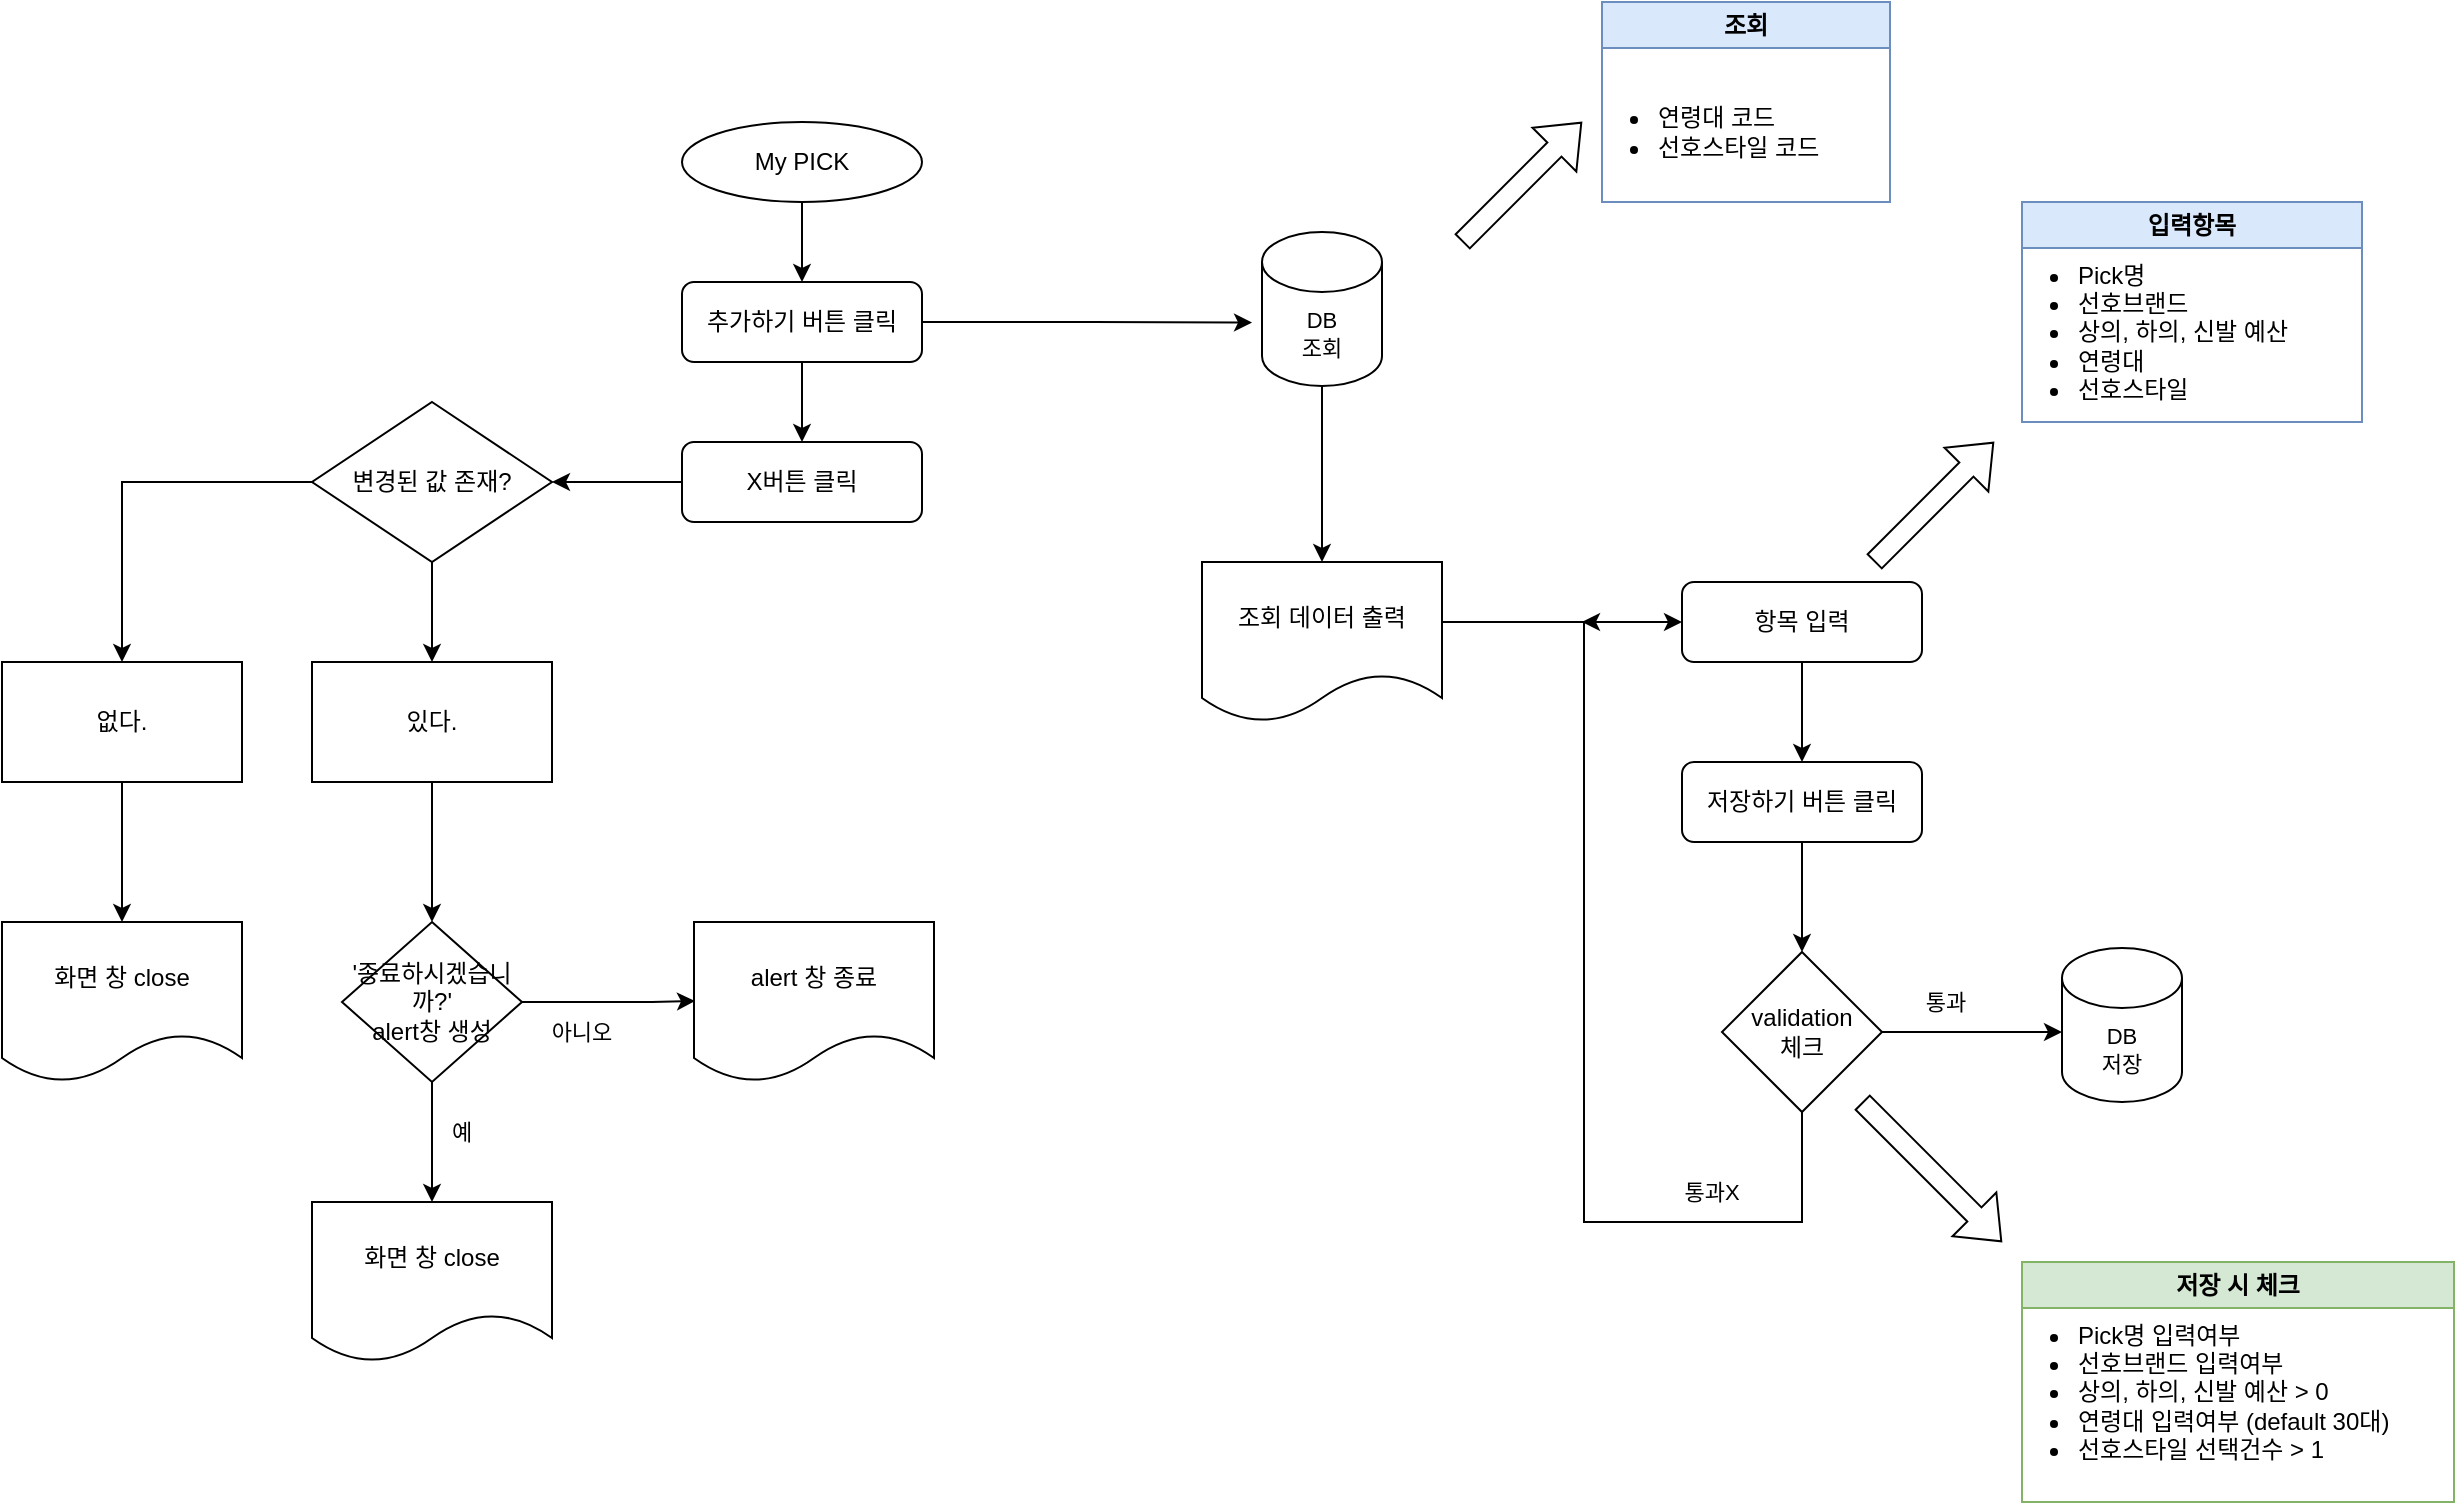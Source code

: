 <mxfile version="21.3.8" type="github">
  <diagram id="9M3qHXlabgps6SP91BO-" name="Page-1">
    <mxGraphModel dx="1418" dy="1916" grid="1" gridSize="10" guides="1" tooltips="1" connect="1" arrows="1" fold="1" page="1" pageScale="1" pageWidth="827" pageHeight="1169" math="0" shadow="0">
      <root>
        <mxCell id="0" />
        <mxCell id="1" parent="0" />
        <mxCell id="fzmjyrFyGPUT9gfRvAtI-3" value="" style="endArrow=classic;html=1;rounded=0;entryX=0.5;entryY=0;entryDx=0;entryDy=0;" parent="1" target="fzmjyrFyGPUT9gfRvAtI-10" edge="1">
          <mxGeometry width="50" height="50" relative="1" as="geometry">
            <mxPoint x="420" y="40" as="sourcePoint" />
            <mxPoint x="414" y="80" as="targetPoint" />
          </mxGeometry>
        </mxCell>
        <mxCell id="fzmjyrFyGPUT9gfRvAtI-9" value="My PICK" style="ellipse;whiteSpace=wrap;html=1;" parent="1" vertex="1">
          <mxGeometry x="360" width="120" height="40" as="geometry" />
        </mxCell>
        <mxCell id="fzmjyrFyGPUT9gfRvAtI-10" value="추가하기 버튼 클릭" style="rounded=1;whiteSpace=wrap;html=1;" parent="1" vertex="1">
          <mxGeometry x="360" y="80" width="120" height="40" as="geometry" />
        </mxCell>
        <mxCell id="fzmjyrFyGPUT9gfRvAtI-12" value="" style="endArrow=classic;html=1;rounded=0;" parent="1" edge="1" source="Lj1lpvWH2KxcPksHcl4Z-1">
          <mxGeometry width="50" height="50" relative="1" as="geometry">
            <mxPoint x="420" y="120" as="sourcePoint" />
            <mxPoint x="420.5" y="160" as="targetPoint" />
          </mxGeometry>
        </mxCell>
        <mxCell id="-nON0nGgF-exj52aO8rV-9" value="" style="edgeStyle=orthogonalEdgeStyle;rounded=0;orthogonalLoop=1;jettySize=auto;html=1;exitX=1;exitY=0.5;exitDx=0;exitDy=0;entryX=-0.083;entryY=0.588;entryDx=0;entryDy=0;entryPerimeter=0;" parent="1" source="fzmjyrFyGPUT9gfRvAtI-10" target="-nON0nGgF-exj52aO8rV-107" edge="1">
          <mxGeometry relative="1" as="geometry">
            <mxPoint x="630" y="100" as="targetPoint" />
          </mxGeometry>
        </mxCell>
        <mxCell id="-nON0nGgF-exj52aO8rV-3" value="변경된 값 존재?" style="rhombus;whiteSpace=wrap;html=1;" parent="1" vertex="1">
          <mxGeometry x="175" y="140" width="120" height="80" as="geometry" />
        </mxCell>
        <mxCell id="-nON0nGgF-exj52aO8rV-62" value="" style="edgeStyle=orthogonalEdgeStyle;rounded=0;orthogonalLoop=1;jettySize=auto;html=1;fontSize=11;entryX=0.5;entryY=0;entryDx=0;entryDy=0;exitX=0;exitY=0.5;exitDx=0;exitDy=0;" parent="1" source="-nON0nGgF-exj52aO8rV-3" target="-nON0nGgF-exj52aO8rV-5" edge="1">
          <mxGeometry relative="1" as="geometry">
            <mxPoint x="90" y="140" as="sourcePoint" />
            <mxPoint x="100" y="170" as="targetPoint" />
          </mxGeometry>
        </mxCell>
        <mxCell id="-nON0nGgF-exj52aO8rV-5" value="없다." style="whiteSpace=wrap;html=1;" parent="1" vertex="1">
          <mxGeometry x="20" y="270" width="120" height="60" as="geometry" />
        </mxCell>
        <mxCell id="-nON0nGgF-exj52aO8rV-126" value="" style="edgeStyle=orthogonalEdgeStyle;rounded=0;orthogonalLoop=1;jettySize=auto;html=1;fontSize=11;exitX=0.5;exitY=1;exitDx=0;exitDy=0;entryX=0.5;entryY=0;entryDx=0;entryDy=0;" parent="1" source="-nON0nGgF-exj52aO8rV-35" target="Lj1lpvWH2KxcPksHcl4Z-9" edge="1">
          <mxGeometry relative="1" as="geometry" />
        </mxCell>
        <mxCell id="-nON0nGgF-exj52aO8rV-24" value="" style="edgeStyle=orthogonalEdgeStyle;rounded=0;orthogonalLoop=1;jettySize=auto;html=1;exitX=1;exitY=0.375;exitDx=0;exitDy=0;entryX=0;entryY=0.5;entryDx=0;entryDy=0;exitPerimeter=0;" parent="1" source="Lj1lpvWH2KxcPksHcl4Z-17" target="Lj1lpvWH2KxcPksHcl4Z-23" edge="1">
          <mxGeometry relative="1" as="geometry">
            <mxPoint x="940" y="410" as="sourcePoint" />
            <mxPoint x="850" y="250" as="targetPoint" />
          </mxGeometry>
        </mxCell>
        <mxCell id="-nON0nGgF-exj52aO8rV-35" value="&#39;종료하시겠습니까?&#39;&lt;br style=&quot;border-color: var(--border-color);&quot;&gt;alert창 생성" style="rhombus;whiteSpace=wrap;html=1;" parent="1" vertex="1">
          <mxGeometry x="190" y="400" width="90" height="80" as="geometry" />
        </mxCell>
        <mxCell id="-nON0nGgF-exj52aO8rV-48" value="예" style="text;html=1;strokeColor=none;fillColor=none;align=center;verticalAlign=middle;whiteSpace=wrap;rounded=0;fontSize=11;" parent="1" vertex="1">
          <mxGeometry x="220" y="490" width="60" height="30" as="geometry" />
        </mxCell>
        <mxCell id="-nON0nGgF-exj52aO8rV-60" value="" style="edgeStyle=orthogonalEdgeStyle;rounded=0;orthogonalLoop=1;jettySize=auto;html=1;fontSize=11;exitX=0.5;exitY=1;exitDx=0;exitDy=0;entryX=0.5;entryY=0;entryDx=0;entryDy=0;exitPerimeter=0;" parent="1" source="-nON0nGgF-exj52aO8rV-107" target="Lj1lpvWH2KxcPksHcl4Z-17" edge="1">
          <mxGeometry relative="1" as="geometry">
            <mxPoint x="680" y="130" as="sourcePoint" />
            <mxPoint x="672" y="220" as="targetPoint" />
          </mxGeometry>
        </mxCell>
        <mxCell id="-nON0nGgF-exj52aO8rV-82" value="validation &lt;br&gt;체크" style="rhombus;whiteSpace=wrap;html=1;" parent="1" vertex="1">
          <mxGeometry x="880" y="415" width="80" height="80" as="geometry" />
        </mxCell>
        <mxCell id="-nON0nGgF-exj52aO8rV-103" value="통과" style="text;html=1;strokeColor=none;fillColor=none;align=center;verticalAlign=middle;whiteSpace=wrap;rounded=0;fontSize=11;" parent="1" vertex="1">
          <mxGeometry x="944" y="425" width="96" height="30" as="geometry" />
        </mxCell>
        <mxCell id="-nON0nGgF-exj52aO8rV-107" value="DB&lt;br&gt;조회" style="shape=cylinder3;whiteSpace=wrap;html=1;boundedLbl=1;backgroundOutline=1;size=15;fontSize=11;" parent="1" vertex="1">
          <mxGeometry x="650" y="55" width="60" height="77" as="geometry" />
        </mxCell>
        <mxCell id="-nON0nGgF-exj52aO8rV-123" value="" style="edgeStyle=orthogonalEdgeStyle;rounded=0;orthogonalLoop=1;jettySize=auto;html=1;fontSize=11;entryX=0.5;entryY=0;entryDx=0;entryDy=0;exitX=0.5;exitY=1;exitDx=0;exitDy=0;" parent="1" source="-nON0nGgF-exj52aO8rV-3" target="-nON0nGgF-exj52aO8rV-120" edge="1">
          <mxGeometry relative="1" as="geometry">
            <mxPoint x="530" y="300" as="targetPoint" />
          </mxGeometry>
        </mxCell>
        <mxCell id="-nON0nGgF-exj52aO8rV-120" value="있다." style="whiteSpace=wrap;html=1;" parent="1" vertex="1">
          <mxGeometry x="175" y="270" width="120" height="60" as="geometry" />
        </mxCell>
        <mxCell id="Lj1lpvWH2KxcPksHcl4Z-2" value="" style="endArrow=classic;html=1;rounded=0;" edge="1" parent="1" target="Lj1lpvWH2KxcPksHcl4Z-1">
          <mxGeometry width="50" height="50" relative="1" as="geometry">
            <mxPoint x="420" y="120" as="sourcePoint" />
            <mxPoint x="420.5" y="160" as="targetPoint" />
          </mxGeometry>
        </mxCell>
        <mxCell id="Lj1lpvWH2KxcPksHcl4Z-1" value="X버튼 클릭" style="rounded=1;whiteSpace=wrap;html=1;" vertex="1" parent="1">
          <mxGeometry x="360" y="160" width="120" height="40" as="geometry" />
        </mxCell>
        <mxCell id="Lj1lpvWH2KxcPksHcl4Z-4" value="화면 창 close" style="shape=document;whiteSpace=wrap;html=1;boundedLbl=1;" vertex="1" parent="1">
          <mxGeometry x="20" y="400" width="120" height="80" as="geometry" />
        </mxCell>
        <mxCell id="Lj1lpvWH2KxcPksHcl4Z-5" value="" style="edgeStyle=orthogonalEdgeStyle;rounded=0;orthogonalLoop=1;jettySize=auto;html=1;fontSize=11;entryX=0.5;entryY=0;entryDx=0;entryDy=0;exitX=0.5;exitY=1;exitDx=0;exitDy=0;" edge="1" parent="1" source="-nON0nGgF-exj52aO8rV-5" target="Lj1lpvWH2KxcPksHcl4Z-4">
          <mxGeometry relative="1" as="geometry">
            <mxPoint x="185" y="190" as="sourcePoint" />
            <mxPoint x="120" y="280" as="targetPoint" />
          </mxGeometry>
        </mxCell>
        <mxCell id="Lj1lpvWH2KxcPksHcl4Z-7" value="" style="edgeStyle=orthogonalEdgeStyle;rounded=0;orthogonalLoop=1;jettySize=auto;html=1;fontSize=11;entryX=0.5;entryY=0;entryDx=0;entryDy=0;exitX=0.5;exitY=1;exitDx=0;exitDy=0;" edge="1" parent="1" source="-nON0nGgF-exj52aO8rV-120">
          <mxGeometry relative="1" as="geometry">
            <mxPoint x="235" y="400" as="targetPoint" />
            <mxPoint x="260" y="360" as="sourcePoint" />
          </mxGeometry>
        </mxCell>
        <mxCell id="Lj1lpvWH2KxcPksHcl4Z-9" value="화면 창 close" style="shape=document;whiteSpace=wrap;html=1;boundedLbl=1;" vertex="1" parent="1">
          <mxGeometry x="175" y="540" width="120" height="80" as="geometry" />
        </mxCell>
        <mxCell id="Lj1lpvWH2KxcPksHcl4Z-10" value="" style="edgeStyle=orthogonalEdgeStyle;rounded=0;orthogonalLoop=1;jettySize=auto;html=1;fontSize=11;exitX=1;exitY=0.5;exitDx=0;exitDy=0;" edge="1" parent="1" source="-nON0nGgF-exj52aO8rV-35">
          <mxGeometry relative="1" as="geometry">
            <Array as="points">
              <mxPoint x="345" y="440" />
            </Array>
            <mxPoint x="289.5" y="439.5" as="sourcePoint" />
            <mxPoint x="366.5" y="439.5" as="targetPoint" />
          </mxGeometry>
        </mxCell>
        <mxCell id="Lj1lpvWH2KxcPksHcl4Z-11" value="아니오" style="text;html=1;strokeColor=none;fillColor=none;align=center;verticalAlign=middle;whiteSpace=wrap;rounded=0;fontSize=11;" vertex="1" parent="1">
          <mxGeometry x="280" y="440" width="60" height="30" as="geometry" />
        </mxCell>
        <mxCell id="Lj1lpvWH2KxcPksHcl4Z-12" value="alert 창 종료" style="shape=document;whiteSpace=wrap;html=1;boundedLbl=1;" vertex="1" parent="1">
          <mxGeometry x="366" y="400" width="120" height="80" as="geometry" />
        </mxCell>
        <mxCell id="Lj1lpvWH2KxcPksHcl4Z-13" value="" style="edgeStyle=orthogonalEdgeStyle;rounded=0;orthogonalLoop=1;jettySize=auto;html=1;exitX=0;exitY=0.5;exitDx=0;exitDy=0;entryX=1;entryY=0.5;entryDx=0;entryDy=0;" edge="1" parent="1" source="Lj1lpvWH2KxcPksHcl4Z-1" target="-nON0nGgF-exj52aO8rV-3">
          <mxGeometry relative="1" as="geometry">
            <mxPoint x="410" y="235" as="sourcePoint" />
            <mxPoint x="577" y="375" as="targetPoint" />
          </mxGeometry>
        </mxCell>
        <mxCell id="Lj1lpvWH2KxcPksHcl4Z-14" value="조회" style="swimlane;whiteSpace=wrap;html=1;fillColor=#dae8fc;strokeColor=#6c8ebf;" vertex="1" parent="1">
          <mxGeometry x="820" y="-60" width="144" height="100" as="geometry" />
        </mxCell>
        <mxCell id="Lj1lpvWH2KxcPksHcl4Z-15" value="&lt;ul&gt;&lt;li&gt;연령대 코드&lt;/li&gt;&lt;li&gt;선호스타일 코드&lt;/li&gt;&lt;/ul&gt;" style="text;html=1;align=left;verticalAlign=middle;resizable=0;points=[];autosize=1;strokeColor=none;fillColor=none;" vertex="1" parent="Lj1lpvWH2KxcPksHcl4Z-14">
          <mxGeometry x="-14" y="30" width="150" height="70" as="geometry" />
        </mxCell>
        <mxCell id="Lj1lpvWH2KxcPksHcl4Z-16" value="" style="shape=flexArrow;endArrow=classic;html=1;rounded=0;" edge="1" parent="1">
          <mxGeometry width="50" height="50" relative="1" as="geometry">
            <mxPoint x="750" y="60" as="sourcePoint" />
            <mxPoint x="810" as="targetPoint" />
          </mxGeometry>
        </mxCell>
        <mxCell id="Lj1lpvWH2KxcPksHcl4Z-17" value="조회 데이터 출력" style="shape=document;whiteSpace=wrap;html=1;boundedLbl=1;" vertex="1" parent="1">
          <mxGeometry x="620" y="220" width="120" height="80" as="geometry" />
        </mxCell>
        <mxCell id="Lj1lpvWH2KxcPksHcl4Z-19" value="저장하기 버튼 클릭" style="rounded=1;whiteSpace=wrap;html=1;" vertex="1" parent="1">
          <mxGeometry x="860" y="320" width="120" height="40" as="geometry" />
        </mxCell>
        <mxCell id="Lj1lpvWH2KxcPksHcl4Z-20" value="" style="shape=flexArrow;endArrow=classic;html=1;rounded=0;" edge="1" parent="1">
          <mxGeometry width="50" height="50" relative="1" as="geometry">
            <mxPoint x="956" y="220" as="sourcePoint" />
            <mxPoint x="1016" y="160" as="targetPoint" />
          </mxGeometry>
        </mxCell>
        <mxCell id="Lj1lpvWH2KxcPksHcl4Z-21" value="입력항목" style="swimlane;whiteSpace=wrap;html=1;fillColor=#dae8fc;strokeColor=#6c8ebf;startSize=23;" vertex="1" parent="1">
          <mxGeometry x="1030" y="40" width="170" height="110" as="geometry" />
        </mxCell>
        <mxCell id="Lj1lpvWH2KxcPksHcl4Z-22" value="&lt;ul&gt;&lt;li&gt;Pick명&lt;/li&gt;&lt;li&gt;선호브랜드&lt;/li&gt;&lt;li&gt;상의, 하의, 신발 예산&lt;/li&gt;&lt;li&gt;연령대&lt;/li&gt;&lt;li&gt;선호스타일&lt;/li&gt;&lt;/ul&gt;" style="text;html=1;align=left;verticalAlign=middle;resizable=0;points=[];autosize=1;strokeColor=none;fillColor=none;" vertex="1" parent="Lj1lpvWH2KxcPksHcl4Z-21">
          <mxGeometry x="-14" y="10" width="180" height="110" as="geometry" />
        </mxCell>
        <mxCell id="Lj1lpvWH2KxcPksHcl4Z-23" value="항목 입력" style="rounded=1;whiteSpace=wrap;html=1;" vertex="1" parent="1">
          <mxGeometry x="860" y="230" width="120" height="40" as="geometry" />
        </mxCell>
        <mxCell id="Lj1lpvWH2KxcPksHcl4Z-24" value="" style="edgeStyle=orthogonalEdgeStyle;rounded=0;orthogonalLoop=1;jettySize=auto;html=1;exitX=0.5;exitY=1;exitDx=0;exitDy=0;entryX=0.5;entryY=0;entryDx=0;entryDy=0;" edge="1" parent="1" source="Lj1lpvWH2KxcPksHcl4Z-23" target="Lj1lpvWH2KxcPksHcl4Z-19">
          <mxGeometry relative="1" as="geometry">
            <mxPoint x="760" y="300" as="sourcePoint" />
            <mxPoint x="880" y="300" as="targetPoint" />
          </mxGeometry>
        </mxCell>
        <mxCell id="Lj1lpvWH2KxcPksHcl4Z-25" value="" style="edgeStyle=orthogonalEdgeStyle;rounded=0;orthogonalLoop=1;jettySize=auto;html=1;exitX=0.5;exitY=1;exitDx=0;exitDy=0;entryX=0.5;entryY=0;entryDx=0;entryDy=0;" edge="1" parent="1" source="Lj1lpvWH2KxcPksHcl4Z-19" target="-nON0nGgF-exj52aO8rV-82">
          <mxGeometry relative="1" as="geometry">
            <mxPoint x="930" y="280" as="sourcePoint" />
            <mxPoint x="930" y="330" as="targetPoint" />
          </mxGeometry>
        </mxCell>
        <mxCell id="Lj1lpvWH2KxcPksHcl4Z-26" value="" style="edgeStyle=orthogonalEdgeStyle;rounded=0;orthogonalLoop=1;jettySize=auto;html=1;exitX=1;exitY=0.5;exitDx=0;exitDy=0;entryX=0;entryY=0.5;entryDx=0;entryDy=0;" edge="1" parent="1" source="-nON0nGgF-exj52aO8rV-82">
          <mxGeometry relative="1" as="geometry">
            <mxPoint x="930" y="370" as="sourcePoint" />
            <mxPoint x="1050" y="455" as="targetPoint" />
          </mxGeometry>
        </mxCell>
        <mxCell id="Lj1lpvWH2KxcPksHcl4Z-27" value="통과X" style="text;html=1;strokeColor=none;fillColor=none;align=center;verticalAlign=middle;whiteSpace=wrap;rounded=0;fontSize=11;" vertex="1" parent="1">
          <mxGeometry x="827" y="520" width="96" height="30" as="geometry" />
        </mxCell>
        <mxCell id="Lj1lpvWH2KxcPksHcl4Z-28" value="" style="shape=flexArrow;endArrow=classic;html=1;rounded=0;" edge="1" parent="1">
          <mxGeometry width="50" height="50" relative="1" as="geometry">
            <mxPoint x="950" y="490" as="sourcePoint" />
            <mxPoint x="1020" y="560" as="targetPoint" />
          </mxGeometry>
        </mxCell>
        <mxCell id="Lj1lpvWH2KxcPksHcl4Z-30" value="저장 시 체크" style="swimlane;whiteSpace=wrap;html=1;fillColor=#d5e8d4;strokeColor=#82b366;startSize=23;" vertex="1" parent="1">
          <mxGeometry x="1030" y="570" width="216" height="120" as="geometry" />
        </mxCell>
        <mxCell id="Lj1lpvWH2KxcPksHcl4Z-31" value="&lt;ul&gt;&lt;li&gt;Pick명 입력여부&lt;/li&gt;&lt;li&gt;선호브랜드 입력여부&amp;nbsp;&lt;/li&gt;&lt;li&gt;상의, 하의, 신발 예산 &amp;gt; 0&lt;/li&gt;&lt;li&gt;연령대 입력여부 (default 30대)&lt;/li&gt;&lt;li&gt;선호스타일 선택건수 &amp;gt; 1&lt;/li&gt;&lt;/ul&gt;" style="text;html=1;align=left;verticalAlign=middle;resizable=0;points=[];autosize=1;strokeColor=none;fillColor=none;" vertex="1" parent="Lj1lpvWH2KxcPksHcl4Z-30">
          <mxGeometry x="-14" y="10" width="230" height="110" as="geometry" />
        </mxCell>
        <mxCell id="Lj1lpvWH2KxcPksHcl4Z-32" value="" style="edgeStyle=orthogonalEdgeStyle;rounded=0;orthogonalLoop=1;jettySize=auto;html=1;exitX=0.5;exitY=1;exitDx=0;exitDy=0;" edge="1" parent="1" source="-nON0nGgF-exj52aO8rV-82">
          <mxGeometry relative="1" as="geometry">
            <mxPoint x="919.5" y="535" as="sourcePoint" />
            <mxPoint x="810" y="250" as="targetPoint" />
            <Array as="points">
              <mxPoint x="920" y="550" />
              <mxPoint x="811" y="550" />
            </Array>
          </mxGeometry>
        </mxCell>
        <mxCell id="Lj1lpvWH2KxcPksHcl4Z-36" value="DB&lt;br&gt;저장" style="shape=cylinder3;whiteSpace=wrap;html=1;boundedLbl=1;backgroundOutline=1;size=15;fontSize=11;" vertex="1" parent="1">
          <mxGeometry x="1050" y="413" width="60" height="77" as="geometry" />
        </mxCell>
      </root>
    </mxGraphModel>
  </diagram>
</mxfile>
